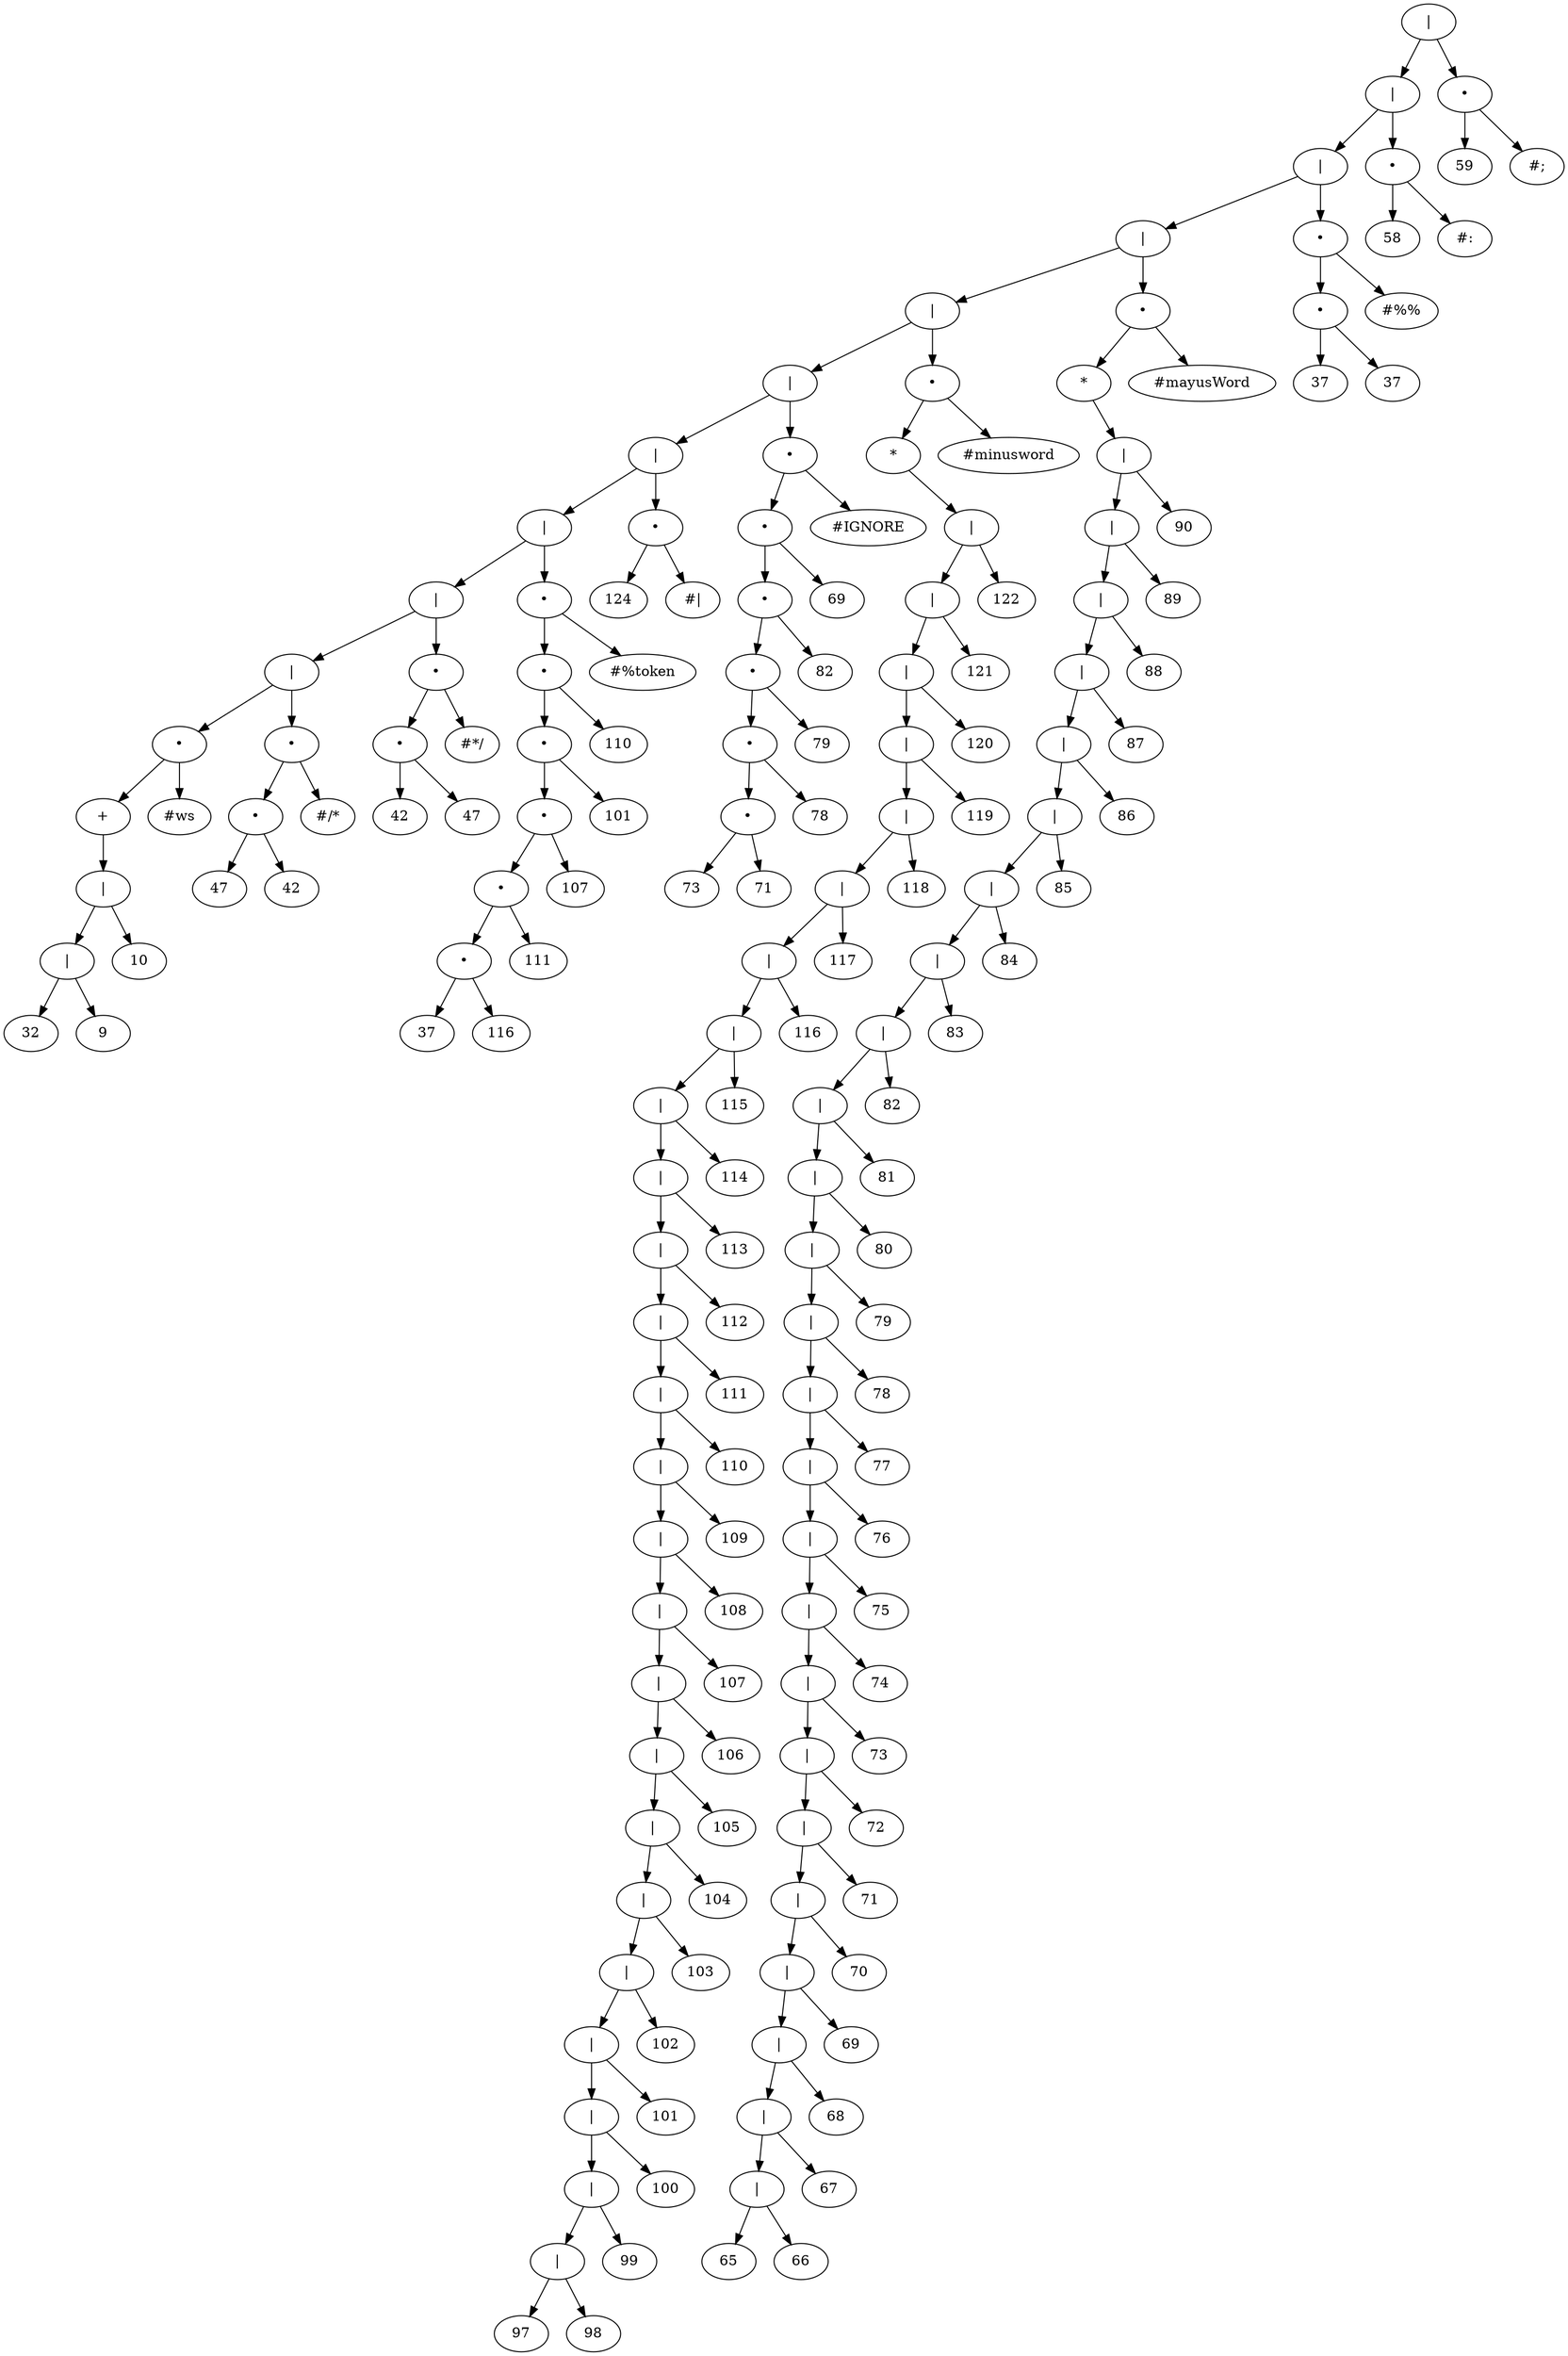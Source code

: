 digraph {
	1189069988448 [label="|"]
	1189069988448 -> 1189069988064
	1189069988064 [label="|"]
	1189069988064 -> 1189069987680
	1189069987680 [label="|"]
	1189069987680 -> 1189069987104
	1189069987104 [label="|"]
	1189069987104 -> 1189069981824
	1189069981824 [label="|"]
	1189069981824 -> 1189069845408
	1189069845408 [label="|"]
	1189069845408 -> 1189069844064
	1189069844064 [label="|"]
	1189069844064 -> 1189069843680
	1189069843680 [label="|"]
	1189069843680 -> 1189069842336
	1189069842336 [label="|"]
	1189069842336 -> 1189069841760
	1189069841760 [label="|"]
	1189069841760 -> 1189069841184
	1189069841184 [label="•"]
	1189069841184 -> 1189069840992
	1189069840992 [label="+"]
	1189069840992 -> 1189069840848
	1189069840848 [label="|"]
	1189069840848 -> 1189069840464
	1189069840464 [label="|"]
	1189069840464 -> 1189069840176
	1189069840176 [label=32]
	1189069840464 -> 1189069840272
	1189069840272 [label=9]
	1189069840848 -> 1189069840800
	1189069840800 [label=10]
	1189069841184 -> 1189069841088
	1189069841088 [label="#ws"]
	1189069841760 -> 1189069841664
	1189069841664 [label="•"]
	1189069841664 -> 1189069841472
	1189069841472 [label="•"]
	1189069841472 -> 1189069841280
	1189069841280 [label=47]
	1189069841472 -> 1189069841376
	1189069841376 [label=42]
	1189069841664 -> 1189069841568
	1189069841568 [label="#/*"]
	1189069842336 -> 1189069842240
	1189069842240 [label="•"]
	1189069842240 -> 1189069842048
	1189069842048 [label="•"]
	1189069842048 -> 1189069841856
	1189069841856 [label=42]
	1189069842048 -> 1189069841952
	1189069841952 [label=47]
	1189069842240 -> 1189069842144
	1189069842144 [label="#*/"]
	1189069843680 -> 1189069843584
	1189069843584 [label="•"]
	1189069843584 -> 1189069843392
	1189069843392 [label="•"]
	1189069843392 -> 1189069843200
	1189069843200 [label="•"]
	1189069843200 -> 1189069843008
	1189069843008 [label="•"]
	1189069843008 -> 1189069842816
	1189069842816 [label="•"]
	1189069842816 -> 1189069842624
	1189069842624 [label="•"]
	1189069842624 -> 1189069842432
	1189069842432 [label=37]
	1189069842624 -> 1189069842528
	1189069842528 [label=116]
	1189069842816 -> 1189069842720
	1189069842720 [label=111]
	1189069843008 -> 1189069842912
	1189069842912 [label=107]
	1189069843200 -> 1189069843104
	1189069843104 [label=101]
	1189069843392 -> 1189069843296
	1189069843296 [label=110]
	1189069843584 -> 1189069843488
	1189069843488 [label="#%token"]
	1189069844064 -> 1189069843968
	1189069843968 [label="•"]
	1189069843968 -> 1189069843776
	1189069843776 [label=124]
	1189069843968 -> 1189069843872
	1189069843872 [label="#|"]
	1189069845408 -> 1189069845312
	1189069845312 [label="•"]
	1189069845312 -> 1189069845120
	1189069845120 [label="•"]
	1189069845120 -> 1189069844928
	1189069844928 [label="•"]
	1189069844928 -> 1189069844736
	1189069844736 [label="•"]
	1189069844736 -> 1189069844544
	1189069844544 [label="•"]
	1189069844544 -> 1189069844352
	1189069844352 [label="•"]
	1189069844352 -> 1189069844160
	1189069844160 [label=73]
	1189069844352 -> 1189069844256
	1189069844256 [label=71]
	1189069844544 -> 1189069844448
	1189069844448 [label=78]
	1189069844736 -> 1189069844640
	1189069844640 [label=79]
	1189069844928 -> 1189069844832
	1189069844832 [label=82]
	1189069845120 -> 1189069845024
	1189069845024 [label=69]
	1189069845312 -> 1189069845216
	1189069845216 [label="#IGNORE"]
	1189069981824 -> 1189069981728
	1189069981728 [label="•"]
	1189069981728 -> 1189069981536
	1189069981536 [label="*"]
	1189069981536 -> 1189069981440
	1189069981440 [label="|"]
	1189069981440 -> 1189069981248
	1189069981248 [label="|"]
	1189069981248 -> 1189069981056
	1189069981056 [label="|"]
	1189069981056 -> 1189069980864
	1189069980864 [label="|"]
	1189069980864 -> 1189069980672
	1189069980672 [label="|"]
	1189069980672 -> 1189069980480
	1189069980480 [label="|"]
	1189069980480 -> 1189069980288
	1189069980288 [label="|"]
	1189069980288 -> 1189069980096
	1189069980096 [label="|"]
	1189069980096 -> 1189069979904
	1189069979904 [label="|"]
	1189069979904 -> 1189069979712
	1189069979712 [label="|"]
	1189069979712 -> 1189069848384
	1189069848384 [label="|"]
	1189069848384 -> 1189069848192
	1189069848192 [label="|"]
	1189069848192 -> 1189069848000
	1189069848000 [label="|"]
	1189069848000 -> 1189069847808
	1189069847808 [label="|"]
	1189069847808 -> 1189069847616
	1189069847616 [label="|"]
	1189069847616 -> 1189069847424
	1189069847424 [label="|"]
	1189069847424 -> 1189069847232
	1189069847232 [label="|"]
	1189069847232 -> 1189069847040
	1189069847040 [label="|"]
	1189069847040 -> 1189069846848
	1189069846848 [label="|"]
	1189069846848 -> 1189069846656
	1189069846656 [label="|"]
	1189069846656 -> 1189069846464
	1189069846464 [label="|"]
	1189069846464 -> 1189069846272
	1189069846272 [label="|"]
	1189069846272 -> 1189069846080
	1189069846080 [label="|"]
	1189069846080 -> 1189069845888
	1189069845888 [label="|"]
	1189069845888 -> 1189069845696
	1189069845696 [label="|"]
	1189069845696 -> 1189069845504
	1189069845504 [label=97]
	1189069845696 -> 1189069845600
	1189069845600 [label=98]
	1189069845888 -> 1189069845792
	1189069845792 [label=99]
	1189069846080 -> 1189069845984
	1189069845984 [label=100]
	1189069846272 -> 1189069846176
	1189069846176 [label=101]
	1189069846464 -> 1189069846368
	1189069846368 [label=102]
	1189069846656 -> 1189069846560
	1189069846560 [label=103]
	1189069846848 -> 1189069846752
	1189069846752 [label=104]
	1189069847040 -> 1189069846944
	1189069846944 [label=105]
	1189069847232 -> 1189069847136
	1189069847136 [label=106]
	1189069847424 -> 1189069847328
	1189069847328 [label=107]
	1189069847616 -> 1189069847520
	1189069847520 [label=108]
	1189069847808 -> 1189069847712
	1189069847712 [label=109]
	1189069848000 -> 1189069847904
	1189069847904 [label=110]
	1189069848192 -> 1189069848096
	1189069848096 [label=111]
	1189069848384 -> 1189069848288
	1189069848288 [label=112]
	1189069979712 -> 1189069848480
	1189069848480 [label=113]
	1189069979904 -> 1189069979808
	1189069979808 [label=114]
	1189069980096 -> 1189069980000
	1189069980000 [label=115]
	1189069980288 -> 1189069980192
	1189069980192 [label=116]
	1189069980480 -> 1189069980384
	1189069980384 [label=117]
	1189069980672 -> 1189069980576
	1189069980576 [label=118]
	1189069980864 -> 1189069980768
	1189069980768 [label=119]
	1189069981056 -> 1189069980960
	1189069980960 [label=120]
	1189069981248 -> 1189069981152
	1189069981152 [label=121]
	1189069981440 -> 1189069981344
	1189069981344 [label=122]
	1189069981728 -> 1189069981632
	1189069981632 [label="#minusword"]
	1189069987104 -> 1189069987008
	1189069987008 [label="•"]
	1189069987008 -> 1189069986816
	1189069986816 [label="*"]
	1189069986816 -> 1189069986720
	1189069986720 [label="|"]
	1189069986720 -> 1189069986528
	1189069986528 [label="|"]
	1189069986528 -> 1189069986336
	1189069986336 [label="|"]
	1189069986336 -> 1189069986144
	1189069986144 [label="|"]
	1189069986144 -> 1189069985952
	1189069985952 [label="|"]
	1189069985952 -> 1189069985760
	1189069985760 [label="|"]
	1189069985760 -> 1189069985568
	1189069985568 [label="|"]
	1189069985568 -> 1189069985376
	1189069985376 [label="|"]
	1189069985376 -> 1189069985184
	1189069985184 [label="|"]
	1189069985184 -> 1189069984992
	1189069984992 [label="|"]
	1189069984992 -> 1189069984800
	1189069984800 [label="|"]
	1189069984800 -> 1189069984608
	1189069984608 [label="|"]
	1189069984608 -> 1189069984416
	1189069984416 [label="|"]
	1189069984416 -> 1189069984224
	1189069984224 [label="|"]
	1189069984224 -> 1189069984032
	1189069984032 [label="|"]
	1189069984032 -> 1189069983840
	1189069983840 [label="|"]
	1189069983840 -> 1189069983648
	1189069983648 [label="|"]
	1189069983648 -> 1189069983456
	1189069983456 [label="|"]
	1189069983456 -> 1189069983264
	1189069983264 [label="|"]
	1189069983264 -> 1189069983072
	1189069983072 [label="|"]
	1189069983072 -> 1189069982880
	1189069982880 [label="|"]
	1189069982880 -> 1189069982688
	1189069982688 [label="|"]
	1189069982688 -> 1189069982496
	1189069982496 [label="|"]
	1189069982496 -> 1189069982304
	1189069982304 [label="|"]
	1189069982304 -> 1189069982112
	1189069982112 [label="|"]
	1189069982112 -> 1189069981920
	1189069981920 [label=65]
	1189069982112 -> 1189069982016
	1189069982016 [label=66]
	1189069982304 -> 1189069982208
	1189069982208 [label=67]
	1189069982496 -> 1189069982400
	1189069982400 [label=68]
	1189069982688 -> 1189069982592
	1189069982592 [label=69]
	1189069982880 -> 1189069982784
	1189069982784 [label=70]
	1189069983072 -> 1189069982976
	1189069982976 [label=71]
	1189069983264 -> 1189069983168
	1189069983168 [label=72]
	1189069983456 -> 1189069983360
	1189069983360 [label=73]
	1189069983648 -> 1189069983552
	1189069983552 [label=74]
	1189069983840 -> 1189069983744
	1189069983744 [label=75]
	1189069984032 -> 1189069983936
	1189069983936 [label=76]
	1189069984224 -> 1189069984128
	1189069984128 [label=77]
	1189069984416 -> 1189069984320
	1189069984320 [label=78]
	1189069984608 -> 1189069984512
	1189069984512 [label=79]
	1189069984800 -> 1189069984704
	1189069984704 [label=80]
	1189069984992 -> 1189069984896
	1189069984896 [label=81]
	1189069985184 -> 1189069985088
	1189069985088 [label=82]
	1189069985376 -> 1189069985280
	1189069985280 [label=83]
	1189069985568 -> 1189069985472
	1189069985472 [label=84]
	1189069985760 -> 1189069985664
	1189069985664 [label=85]
	1189069985952 -> 1189069985856
	1189069985856 [label=86]
	1189069986144 -> 1189069986048
	1189069986048 [label=87]
	1189069986336 -> 1189069986240
	1189069986240 [label=88]
	1189069986528 -> 1189069986432
	1189069986432 [label=89]
	1189069986720 -> 1189069986624
	1189069986624 [label=90]
	1189069987008 -> 1189069986912
	1189069986912 [label="#mayusWord"]
	1189069987680 -> 1189069987584
	1189069987584 [label="•"]
	1189069987584 -> 1189069987392
	1189069987392 [label="•"]
	1189069987392 -> 1189069987200
	1189069987200 [label=37]
	1189069987392 -> 1189069987296
	1189069987296 [label=37]
	1189069987584 -> 1189069987488
	1189069987488 [label="#%%"]
	1189069988064 -> 1189069987968
	1189069987968 [label="•"]
	1189069987968 -> 1189069987776
	1189069987776 [label=58]
	1189069987968 -> 1189069987872
	1189069987872 [label="#:"]
	1189069988448 -> 1189069988352
	1189069988352 [label="•"]
	1189069988352 -> 1189069988160
	1189069988160 [label=59]
	1189069988352 -> 1189069988256
	1189069988256 [label="#;"]
}
